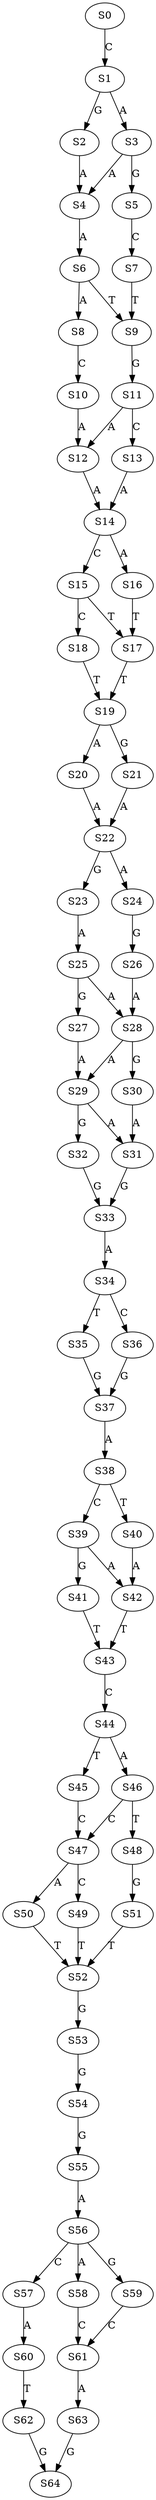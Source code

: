 strict digraph  {
	S0 -> S1 [ label = C ];
	S1 -> S2 [ label = G ];
	S1 -> S3 [ label = A ];
	S2 -> S4 [ label = A ];
	S3 -> S4 [ label = A ];
	S3 -> S5 [ label = G ];
	S4 -> S6 [ label = A ];
	S5 -> S7 [ label = C ];
	S6 -> S8 [ label = A ];
	S6 -> S9 [ label = T ];
	S7 -> S9 [ label = T ];
	S8 -> S10 [ label = C ];
	S9 -> S11 [ label = G ];
	S10 -> S12 [ label = A ];
	S11 -> S12 [ label = A ];
	S11 -> S13 [ label = C ];
	S12 -> S14 [ label = A ];
	S13 -> S14 [ label = A ];
	S14 -> S15 [ label = C ];
	S14 -> S16 [ label = A ];
	S15 -> S17 [ label = T ];
	S15 -> S18 [ label = C ];
	S16 -> S17 [ label = T ];
	S17 -> S19 [ label = T ];
	S18 -> S19 [ label = T ];
	S19 -> S20 [ label = A ];
	S19 -> S21 [ label = G ];
	S20 -> S22 [ label = A ];
	S21 -> S22 [ label = A ];
	S22 -> S23 [ label = G ];
	S22 -> S24 [ label = A ];
	S23 -> S25 [ label = A ];
	S24 -> S26 [ label = G ];
	S25 -> S27 [ label = G ];
	S25 -> S28 [ label = A ];
	S26 -> S28 [ label = A ];
	S27 -> S29 [ label = A ];
	S28 -> S30 [ label = G ];
	S28 -> S29 [ label = A ];
	S29 -> S31 [ label = A ];
	S29 -> S32 [ label = G ];
	S30 -> S31 [ label = A ];
	S31 -> S33 [ label = G ];
	S32 -> S33 [ label = G ];
	S33 -> S34 [ label = A ];
	S34 -> S35 [ label = T ];
	S34 -> S36 [ label = C ];
	S35 -> S37 [ label = G ];
	S36 -> S37 [ label = G ];
	S37 -> S38 [ label = A ];
	S38 -> S39 [ label = C ];
	S38 -> S40 [ label = T ];
	S39 -> S41 [ label = G ];
	S39 -> S42 [ label = A ];
	S40 -> S42 [ label = A ];
	S41 -> S43 [ label = T ];
	S42 -> S43 [ label = T ];
	S43 -> S44 [ label = C ];
	S44 -> S45 [ label = T ];
	S44 -> S46 [ label = A ];
	S45 -> S47 [ label = C ];
	S46 -> S48 [ label = T ];
	S46 -> S47 [ label = C ];
	S47 -> S49 [ label = C ];
	S47 -> S50 [ label = A ];
	S48 -> S51 [ label = G ];
	S49 -> S52 [ label = T ];
	S50 -> S52 [ label = T ];
	S51 -> S52 [ label = T ];
	S52 -> S53 [ label = G ];
	S53 -> S54 [ label = G ];
	S54 -> S55 [ label = G ];
	S55 -> S56 [ label = A ];
	S56 -> S57 [ label = C ];
	S56 -> S58 [ label = A ];
	S56 -> S59 [ label = G ];
	S57 -> S60 [ label = A ];
	S58 -> S61 [ label = C ];
	S59 -> S61 [ label = C ];
	S60 -> S62 [ label = T ];
	S61 -> S63 [ label = A ];
	S62 -> S64 [ label = G ];
	S63 -> S64 [ label = G ];
}
